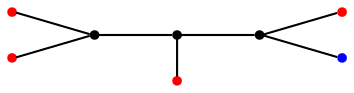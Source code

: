 graph diagram {
node [shape=point,color=black];
rankdir = LR;
subgraph subdiagram {
2 -- 1 -- 3;
}
{5,6} -- 2;
{rank=same;1 -- 4};
3 -- {8,7};
4 [color=red];
5 [color=red];
6 [color=red];
7 [color=blue];
8 [color=red];
}
